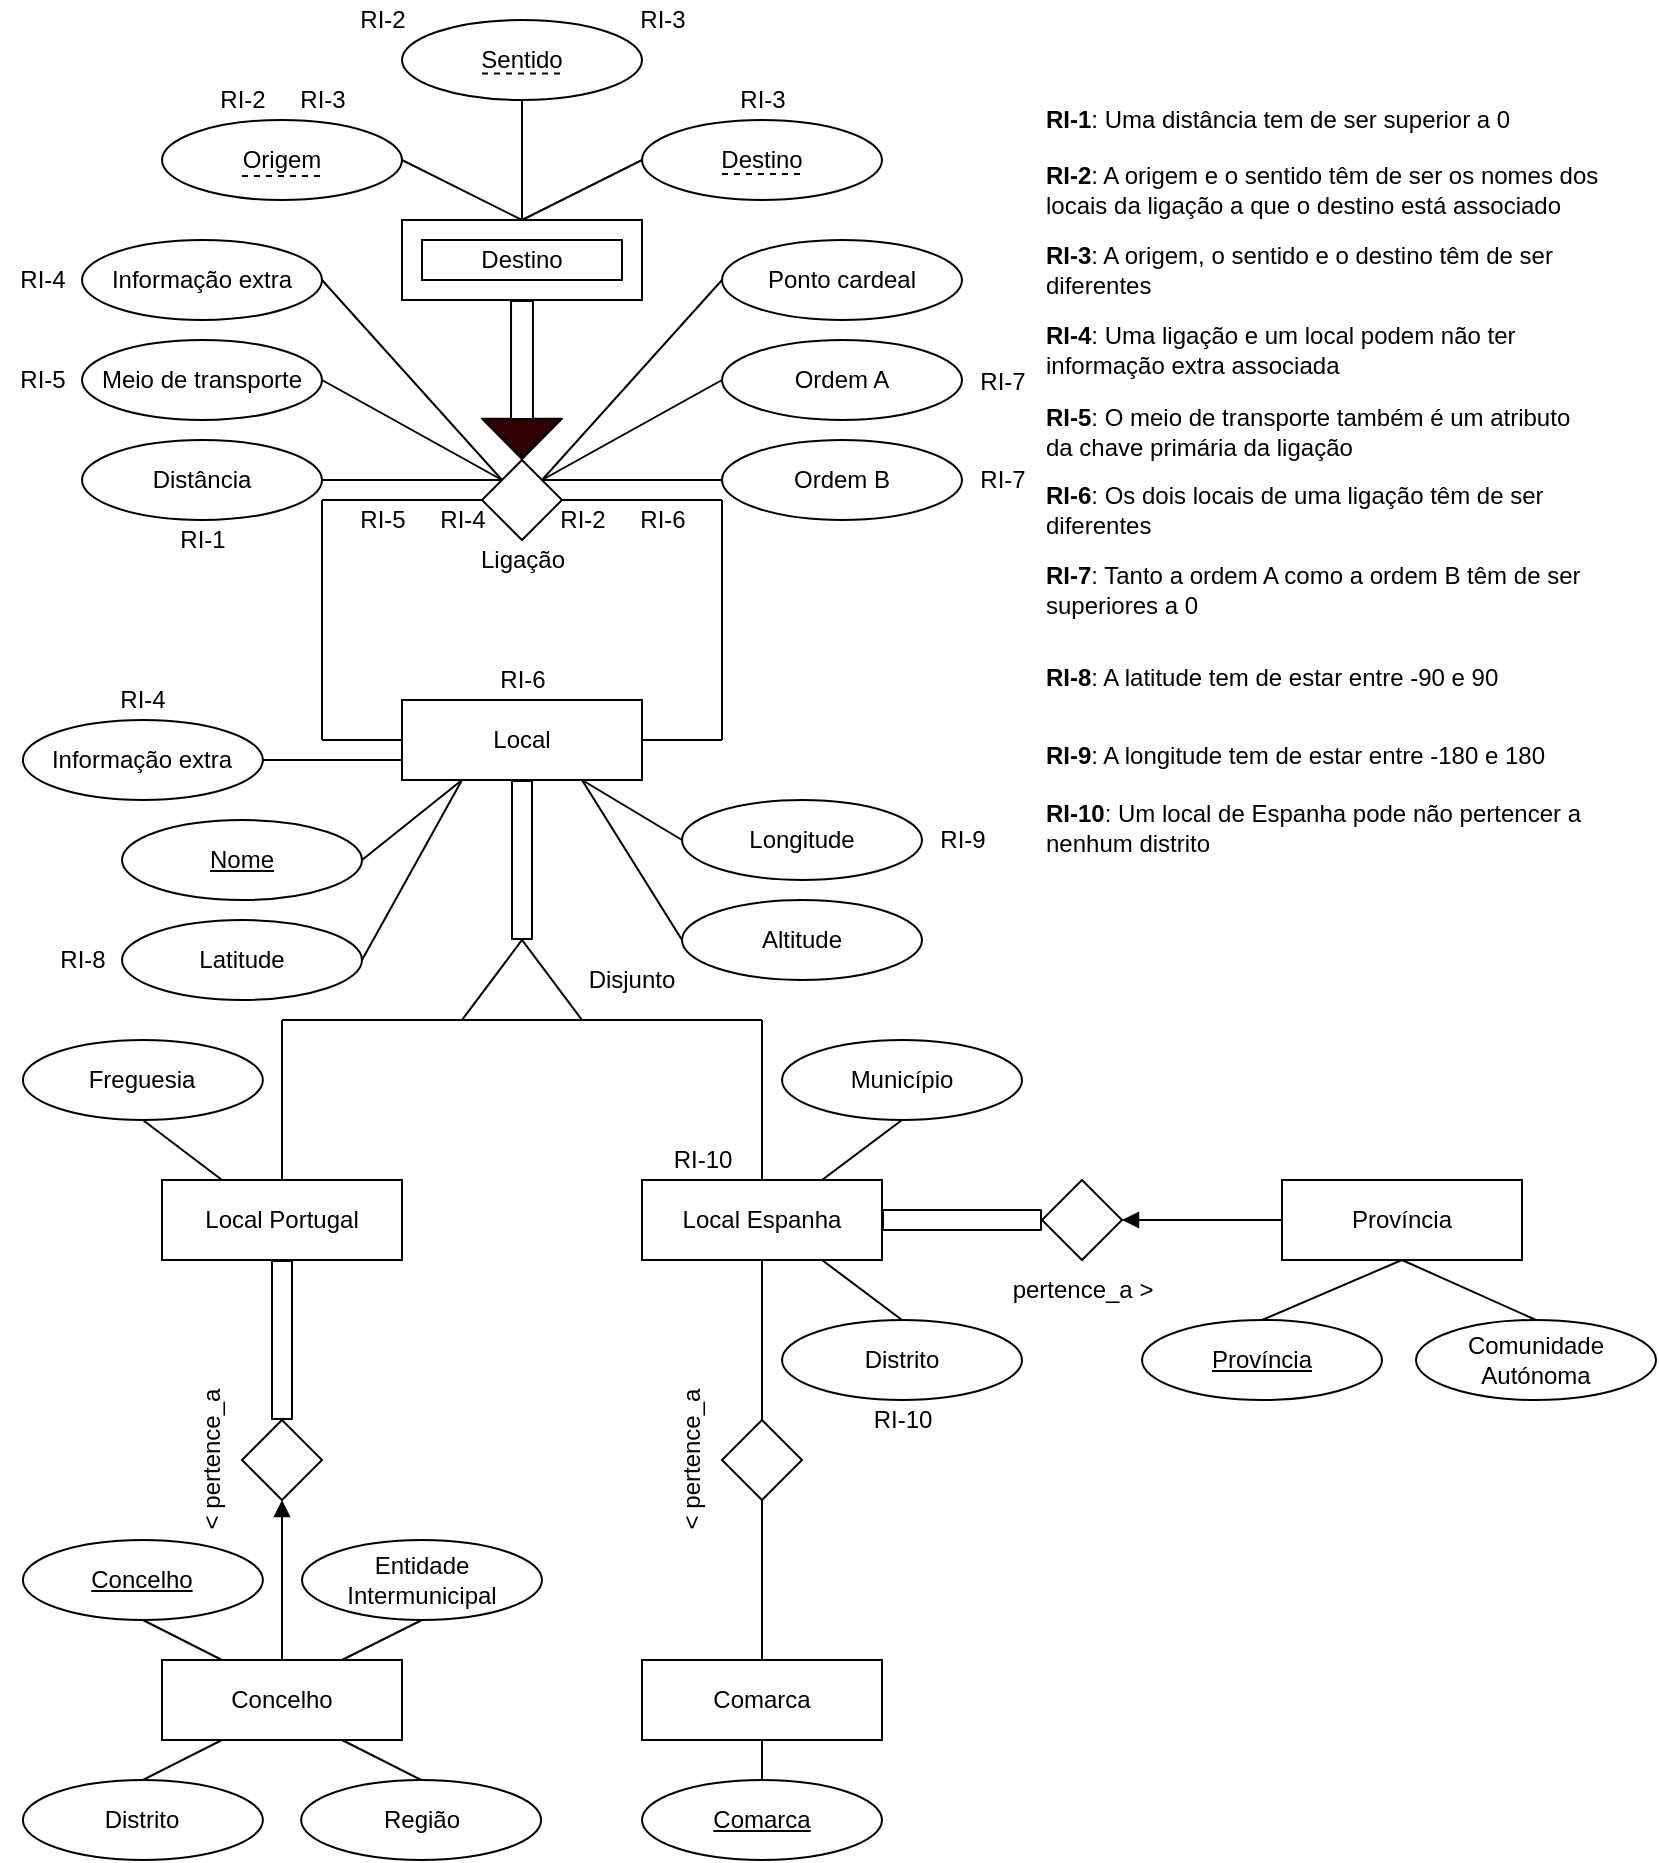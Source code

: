 <mxfile version="13.0.9" type="device"><diagram id="DC9DryZOAjjXca_R9cjU" name="Page-1"><mxGraphModel dx="1422" dy="713" grid="1" gridSize="10" guides="1" tooltips="1" connect="1" arrows="1" fold="1" page="1" pageScale="1" pageWidth="827" pageHeight="1169" math="0" shadow="0"><root><mxCell id="0"/><mxCell id="1" parent="0"/><mxCell id="Ir1CmOhTRqRoBB4s395g-1" value="Local Portugal" style="rounded=0;whiteSpace=wrap;html=1;" parent="1" vertex="1"><mxGeometry x="80" y="600" width="120" height="40" as="geometry"/></mxCell><mxCell id="Ir1CmOhTRqRoBB4s395g-3" value="Local Espanha" style="rounded=0;whiteSpace=wrap;html=1;" parent="1" vertex="1"><mxGeometry x="320" y="600" width="120" height="40" as="geometry"/></mxCell><mxCell id="Ir1CmOhTRqRoBB4s395g-4" value="Província" style="rounded=0;whiteSpace=wrap;html=1;" parent="1" vertex="1"><mxGeometry x="640" y="600" width="120" height="40" as="geometry"/></mxCell><mxCell id="Ir1CmOhTRqRoBB4s395g-5" value="Concelho" style="rounded=0;whiteSpace=wrap;html=1;" parent="1" vertex="1"><mxGeometry x="80" y="840" width="120" height="40" as="geometry"/></mxCell><mxCell id="Ir1CmOhTRqRoBB4s395g-6" value="Comarca" style="rounded=0;whiteSpace=wrap;html=1;" parent="1" vertex="1"><mxGeometry x="320" y="840" width="120" height="40" as="geometry"/></mxCell><mxCell id="Pfcc_-ZRixYDQYfbizdd-3" style="edgeStyle=orthogonalEdgeStyle;rounded=0;orthogonalLoop=1;jettySize=auto;html=1;exitX=0;exitY=0.75;exitDx=0;exitDy=0;entryX=1;entryY=0.5;entryDx=0;entryDy=0;endArrow=none;endFill=0;" parent="1" source="Ir1CmOhTRqRoBB4s395g-7" target="Pfcc_-ZRixYDQYfbizdd-2" edge="1"><mxGeometry relative="1" as="geometry"/></mxCell><mxCell id="Ir1CmOhTRqRoBB4s395g-7" value="Local" style="rounded=0;whiteSpace=wrap;html=1;" parent="1" vertex="1"><mxGeometry x="200" y="360" width="120" height="40" as="geometry"/></mxCell><mxCell id="Ir1CmOhTRqRoBB4s395g-8" value="Destino" style="rounded=0;whiteSpace=wrap;html=1;" parent="1" vertex="1"><mxGeometry x="200" y="120" width="120" height="40" as="geometry"/></mxCell><mxCell id="Ir1CmOhTRqRoBB4s395g-9" value="" style="rhombus;whiteSpace=wrap;html=1;" parent="1" vertex="1"><mxGeometry x="240" y="240" width="40" height="40" as="geometry"/></mxCell><mxCell id="Ir1CmOhTRqRoBB4s395g-11" value="" style="rhombus;whiteSpace=wrap;html=1;" parent="1" vertex="1"><mxGeometry x="360" y="720" width="40" height="40" as="geometry"/></mxCell><mxCell id="Ir1CmOhTRqRoBB4s395g-12" value="" style="rhombus;whiteSpace=wrap;html=1;" parent="1" vertex="1"><mxGeometry x="520" y="600" width="40" height="40" as="geometry"/></mxCell><mxCell id="Ir1CmOhTRqRoBB4s395g-13" value="" style="rhombus;whiteSpace=wrap;html=1;" parent="1" vertex="1"><mxGeometry x="120" y="720" width="40" height="40" as="geometry"/></mxCell><mxCell id="Ir1CmOhTRqRoBB4s395g-16" value="" style="triangle;whiteSpace=wrap;html=1;rotation=-90;" parent="1" vertex="1"><mxGeometry x="240" y="470" width="40" height="60" as="geometry"/></mxCell><mxCell id="Ir1CmOhTRqRoBB4s395g-17" value="" style="endArrow=none;html=1;entryX=0.5;entryY=1;entryDx=0;entryDy=0;exitX=0.5;exitY=0;exitDx=0;exitDy=0;shape=flexArrow;startArrow=block;endFill=0;startWidth=28.095;startSize=6.395;width=10.952;" parent="1" source="Ir1CmOhTRqRoBB4s395g-9" target="Ir1CmOhTRqRoBB4s395g-8" edge="1"><mxGeometry width="50" height="50" relative="1" as="geometry"><mxPoint x="310" y="520" as="sourcePoint"/><mxPoint x="360" y="470" as="targetPoint"/></mxGeometry></mxCell><mxCell id="Ir1CmOhTRqRoBB4s395g-18" value="" style="triangle;whiteSpace=wrap;html=1;rotation=90;fillColor=#330000;" parent="1" vertex="1"><mxGeometry x="250.44" y="210" width="19.13" height="38.25" as="geometry"/></mxCell><mxCell id="Ir1CmOhTRqRoBB4s395g-22" value="" style="rounded=0;whiteSpace=wrap;html=1;fillColor=none;" parent="1" vertex="1"><mxGeometry x="210" y="130" width="100" height="20" as="geometry"/></mxCell><mxCell id="Ir1CmOhTRqRoBB4s395g-23" value="" style="endArrow=none;html=1;exitX=0;exitY=0.5;exitDx=0;exitDy=0;" parent="1" source="Ir1CmOhTRqRoBB4s395g-7" edge="1"><mxGeometry width="50" height="50" relative="1" as="geometry"><mxPoint x="300" y="300" as="sourcePoint"/><mxPoint x="160" y="380" as="targetPoint"/></mxGeometry></mxCell><mxCell id="Ir1CmOhTRqRoBB4s395g-24" value="" style="endArrow=none;html=1;entryX=0;entryY=0.5;entryDx=0;entryDy=0;" parent="1" target="Ir1CmOhTRqRoBB4s395g-9" edge="1"><mxGeometry width="50" height="50" relative="1" as="geometry"><mxPoint x="160" y="260" as="sourcePoint"/><mxPoint x="350" y="250" as="targetPoint"/></mxGeometry></mxCell><mxCell id="Ir1CmOhTRqRoBB4s395g-25" value="" style="endArrow=none;html=1;" parent="1" edge="1"><mxGeometry width="50" height="50" relative="1" as="geometry"><mxPoint x="160" y="380" as="sourcePoint"/><mxPoint x="160" y="260" as="targetPoint"/></mxGeometry></mxCell><mxCell id="Ir1CmOhTRqRoBB4s395g-26" value="" style="endArrow=none;html=1;exitX=1;exitY=0.5;exitDx=0;exitDy=0;" parent="1" source="Ir1CmOhTRqRoBB4s395g-7" edge="1"><mxGeometry width="50" height="50" relative="1" as="geometry"><mxPoint x="300" y="300" as="sourcePoint"/><mxPoint x="360" y="380" as="targetPoint"/></mxGeometry></mxCell><mxCell id="Ir1CmOhTRqRoBB4s395g-27" value="" style="endArrow=none;html=1;exitX=1;exitY=0.5;exitDx=0;exitDy=0;" parent="1" source="Ir1CmOhTRqRoBB4s395g-9" edge="1"><mxGeometry width="50" height="50" relative="1" as="geometry"><mxPoint x="300" y="300" as="sourcePoint"/><mxPoint x="360" y="260" as="targetPoint"/></mxGeometry></mxCell><mxCell id="Ir1CmOhTRqRoBB4s395g-28" value="" style="endArrow=none;html=1;" parent="1" edge="1"><mxGeometry width="50" height="50" relative="1" as="geometry"><mxPoint x="360" y="380" as="sourcePoint"/><mxPoint x="360" y="260" as="targetPoint"/></mxGeometry></mxCell><mxCell id="Ir1CmOhTRqRoBB4s395g-29" value="" style="endArrow=none;html=1;entryX=0.5;entryY=1;entryDx=0;entryDy=0;exitX=1;exitY=0.5;exitDx=0;exitDy=0;shape=flexArrow;" parent="1" source="Ir1CmOhTRqRoBB4s395g-16" target="Ir1CmOhTRqRoBB4s395g-7" edge="1"><mxGeometry width="50" height="50" relative="1" as="geometry"><mxPoint x="300" y="520" as="sourcePoint"/><mxPoint x="350" y="470" as="targetPoint"/></mxGeometry></mxCell><mxCell id="Ir1CmOhTRqRoBB4s395g-30" value="" style="endArrow=none;html=1;exitX=0.5;exitY=0;exitDx=0;exitDy=0;" parent="1" source="Ir1CmOhTRqRoBB4s395g-1" edge="1"><mxGeometry width="50" height="50" relative="1" as="geometry"><mxPoint x="300" y="520" as="sourcePoint"/><mxPoint x="140" y="520" as="targetPoint"/></mxGeometry></mxCell><mxCell id="Ir1CmOhTRqRoBB4s395g-31" value="" style="endArrow=none;html=1;exitX=0.5;exitY=0;exitDx=0;exitDy=0;" parent="1" source="Ir1CmOhTRqRoBB4s395g-3" edge="1"><mxGeometry width="50" height="50" relative="1" as="geometry"><mxPoint x="300" y="520" as="sourcePoint"/><mxPoint x="380" y="520" as="targetPoint"/></mxGeometry></mxCell><mxCell id="Ir1CmOhTRqRoBB4s395g-32" value="" style="endArrow=none;html=1;" parent="1" edge="1"><mxGeometry width="50" height="50" relative="1" as="geometry"><mxPoint x="140" y="520" as="sourcePoint"/><mxPoint x="230" y="520" as="targetPoint"/></mxGeometry></mxCell><mxCell id="Ir1CmOhTRqRoBB4s395g-33" value="" style="endArrow=none;html=1;" parent="1" edge="1"><mxGeometry width="50" height="50" relative="1" as="geometry"><mxPoint x="290" y="520" as="sourcePoint"/><mxPoint x="380" y="520" as="targetPoint"/></mxGeometry></mxCell><mxCell id="Ir1CmOhTRqRoBB4s395g-34" value="Disjunto" style="text;html=1;strokeColor=none;fillColor=none;align=center;verticalAlign=middle;whiteSpace=wrap;rounded=0;" parent="1" vertex="1"><mxGeometry x="290" y="490" width="50" height="20" as="geometry"/></mxCell><mxCell id="Ir1CmOhTRqRoBB4s395g-35" value="" style="endArrow=none;html=1;entryX=0.5;entryY=1;entryDx=0;entryDy=0;exitX=0.5;exitY=0;exitDx=0;exitDy=0;shape=flexArrow;" parent="1" source="Ir1CmOhTRqRoBB4s395g-13" target="Ir1CmOhTRqRoBB4s395g-1" edge="1"><mxGeometry width="50" height="50" relative="1" as="geometry"><mxPoint x="300" y="760" as="sourcePoint"/><mxPoint x="350" y="710" as="targetPoint"/></mxGeometry></mxCell><mxCell id="Ir1CmOhTRqRoBB4s395g-36" value="" style="endArrow=none;html=1;exitX=0.5;exitY=1;exitDx=0;exitDy=0;entryX=0.5;entryY=0;entryDx=0;entryDy=0;startArrow=block;startFill=1;" parent="1" source="Ir1CmOhTRqRoBB4s395g-13" target="Ir1CmOhTRqRoBB4s395g-5" edge="1"><mxGeometry width="50" height="50" relative="1" as="geometry"><mxPoint x="300" y="760" as="sourcePoint"/><mxPoint x="350" y="710" as="targetPoint"/></mxGeometry></mxCell><mxCell id="Ir1CmOhTRqRoBB4s395g-37" value="" style="endArrow=none;html=1;entryX=0.5;entryY=1;entryDx=0;entryDy=0;exitX=0.5;exitY=0;exitDx=0;exitDy=0;" parent="1" source="Ir1CmOhTRqRoBB4s395g-11" target="Ir1CmOhTRqRoBB4s395g-3" edge="1"><mxGeometry width="50" height="50" relative="1" as="geometry"><mxPoint x="300" y="740" as="sourcePoint"/><mxPoint x="350" y="690" as="targetPoint"/></mxGeometry></mxCell><mxCell id="Ir1CmOhTRqRoBB4s395g-38" value="" style="endArrow=none;html=1;exitX=0.5;exitY=1;exitDx=0;exitDy=0;entryX=0.5;entryY=0;entryDx=0;entryDy=0;" parent="1" source="Ir1CmOhTRqRoBB4s395g-11" target="Ir1CmOhTRqRoBB4s395g-6" edge="1"><mxGeometry width="50" height="50" relative="1" as="geometry"><mxPoint x="300" y="740" as="sourcePoint"/><mxPoint x="350" y="690" as="targetPoint"/></mxGeometry></mxCell><mxCell id="Ir1CmOhTRqRoBB4s395g-39" value="" style="endArrow=none;html=1;exitX=1;exitY=0.5;exitDx=0;exitDy=0;entryX=0;entryY=0.5;entryDx=0;entryDy=0;shape=flexArrow;" parent="1" source="Ir1CmOhTRqRoBB4s395g-3" target="Ir1CmOhTRqRoBB4s395g-12" edge="1"><mxGeometry width="50" height="50" relative="1" as="geometry"><mxPoint x="530" y="600" as="sourcePoint"/><mxPoint x="500" y="560" as="targetPoint"/></mxGeometry></mxCell><mxCell id="Ir1CmOhTRqRoBB4s395g-40" value="" style="endArrow=none;html=1;exitX=1;exitY=0.5;exitDx=0;exitDy=0;entryX=0;entryY=0.5;entryDx=0;entryDy=0;startArrow=block;startFill=1;" parent="1" source="Ir1CmOhTRqRoBB4s395g-12" target="Ir1CmOhTRqRoBB4s395g-4" edge="1"><mxGeometry width="50" height="50" relative="1" as="geometry"><mxPoint x="530" y="600" as="sourcePoint"/><mxPoint x="580" y="550" as="targetPoint"/></mxGeometry></mxCell><mxCell id="Ir1CmOhTRqRoBB4s395g-41" value="&amp;lt; pertence_a" style="text;html=1;align=center;verticalAlign=middle;resizable=0;points=[];autosize=1;rotation=-90;" parent="1" vertex="1"><mxGeometry x="60" y="730" width="90" height="20" as="geometry"/></mxCell><mxCell id="Ir1CmOhTRqRoBB4s395g-42" value="&amp;lt; pertence_a" style="text;html=1;align=center;verticalAlign=middle;resizable=0;points=[];autosize=1;rotation=-90;" parent="1" vertex="1"><mxGeometry x="300" y="730" width="90" height="20" as="geometry"/></mxCell><mxCell id="Ir1CmOhTRqRoBB4s395g-43" value="pertence_a &amp;gt;" style="text;html=1;align=center;verticalAlign=middle;resizable=0;points=[];autosize=1;" parent="1" vertex="1"><mxGeometry x="495" y="645" width="90" height="20" as="geometry"/></mxCell><mxCell id="Ir1CmOhTRqRoBB4s395g-44" value="Ligação" style="text;html=1;align=center;verticalAlign=middle;resizable=0;points=[];autosize=1;" parent="1" vertex="1"><mxGeometry x="230" y="280" width="60" height="20" as="geometry"/></mxCell><mxCell id="Ir1CmOhTRqRoBB4s395g-45" value="Sentido" style="ellipse;whiteSpace=wrap;html=1;fillColor=none;fontStyle=0" parent="1" vertex="1"><mxGeometry x="200" y="20" width="120" height="40" as="geometry"/></mxCell><mxCell id="Ir1CmOhTRqRoBB4s395g-46" value="Origem" style="ellipse;whiteSpace=wrap;html=1;fillColor=none;fontStyle=0" parent="1" vertex="1"><mxGeometry x="80" y="70" width="120" height="40" as="geometry"/></mxCell><mxCell id="Ir1CmOhTRqRoBB4s395g-48" value="Destino" style="ellipse;whiteSpace=wrap;html=1;fillColor=none;fontStyle=0" parent="1" vertex="1"><mxGeometry x="320" y="70" width="120" height="40" as="geometry"/></mxCell><mxCell id="Ir1CmOhTRqRoBB4s395g-49" value="Latitude" style="ellipse;whiteSpace=wrap;html=1;fillColor=none;" parent="1" vertex="1"><mxGeometry x="60" y="470" width="120" height="40" as="geometry"/></mxCell><mxCell id="Ir1CmOhTRqRoBB4s395g-50" value="Nome" style="ellipse;whiteSpace=wrap;html=1;fillColor=none;fontStyle=4" parent="1" vertex="1"><mxGeometry x="60" y="420" width="120" height="40" as="geometry"/></mxCell><mxCell id="Ir1CmOhTRqRoBB4s395g-51" value="Altitude" style="ellipse;whiteSpace=wrap;html=1;fillColor=none;" parent="1" vertex="1"><mxGeometry x="340" y="460" width="120" height="40" as="geometry"/></mxCell><mxCell id="Ir1CmOhTRqRoBB4s395g-52" value="Longitude" style="ellipse;whiteSpace=wrap;html=1;fillColor=none;" parent="1" vertex="1"><mxGeometry x="340" y="410" width="120" height="40" as="geometry"/></mxCell><mxCell id="Ir1CmOhTRqRoBB4s395g-53" value="Município" style="ellipse;whiteSpace=wrap;html=1;fillColor=none;" parent="1" vertex="1"><mxGeometry x="390" y="530" width="120" height="40" as="geometry"/></mxCell><mxCell id="Ir1CmOhTRqRoBB4s395g-54" value="Freguesia" style="ellipse;whiteSpace=wrap;html=1;fillColor=none;" parent="1" vertex="1"><mxGeometry x="10.44" y="530" width="120" height="40" as="geometry"/></mxCell><mxCell id="Ir1CmOhTRqRoBB4s395g-55" value="Província" style="ellipse;whiteSpace=wrap;html=1;fillColor=none;fontStyle=4" parent="1" vertex="1"><mxGeometry x="570" y="670" width="120" height="40" as="geometry"/></mxCell><mxCell id="Ir1CmOhTRqRoBB4s395g-56" value="Distrito" style="ellipse;whiteSpace=wrap;html=1;fillColor=none;" parent="1" vertex="1"><mxGeometry x="390" y="670" width="120" height="40" as="geometry"/></mxCell><mxCell id="Ir1CmOhTRqRoBB4s395g-57" value="Concelho" style="ellipse;whiteSpace=wrap;html=1;fillColor=none;fontStyle=4" parent="1" vertex="1"><mxGeometry x="10.44" y="780" width="120" height="40" as="geometry"/></mxCell><mxCell id="Ir1CmOhTRqRoBB4s395g-58" value="Comunidade Autónoma" style="ellipse;whiteSpace=wrap;html=1;fillColor=none;" parent="1" vertex="1"><mxGeometry x="707" y="670" width="120" height="40" as="geometry"/></mxCell><mxCell id="Ir1CmOhTRqRoBB4s395g-59" value="Entidade Intermunicipal" style="ellipse;whiteSpace=wrap;html=1;fillColor=none;" parent="1" vertex="1"><mxGeometry x="150" y="780" width="120" height="40" as="geometry"/></mxCell><mxCell id="Ir1CmOhTRqRoBB4s395g-60" value="Distrito" style="ellipse;whiteSpace=wrap;html=1;fillColor=none;" parent="1" vertex="1"><mxGeometry x="10.44" y="900" width="120" height="40" as="geometry"/></mxCell><mxCell id="Ir1CmOhTRqRoBB4s395g-61" value="Comarca" style="ellipse;whiteSpace=wrap;html=1;fillColor=none;fontStyle=4" parent="1" vertex="1"><mxGeometry x="320" y="900" width="120" height="40" as="geometry"/></mxCell><mxCell id="Ir1CmOhTRqRoBB4s395g-62" value="Região" style="ellipse;whiteSpace=wrap;html=1;fillColor=none;" parent="1" vertex="1"><mxGeometry x="149.57" y="900" width="120" height="40" as="geometry"/></mxCell><mxCell id="Ir1CmOhTRqRoBB4s395g-63" value="Ponto cardeal" style="ellipse;whiteSpace=wrap;html=1;fillColor=none;" parent="1" vertex="1"><mxGeometry x="360" y="130" width="120" height="40" as="geometry"/></mxCell><mxCell id="Ir1CmOhTRqRoBB4s395g-64" value="Distância" style="ellipse;whiteSpace=wrap;html=1;fillColor=none;" parent="1" vertex="1"><mxGeometry x="40" y="230" width="120" height="40" as="geometry"/></mxCell><mxCell id="Ir1CmOhTRqRoBB4s395g-65" value="Informação extra" style="ellipse;whiteSpace=wrap;html=1;fillColor=none;" parent="1" vertex="1"><mxGeometry x="40" y="130" width="120" height="40" as="geometry"/></mxCell><mxCell id="Ir1CmOhTRqRoBB4s395g-66" value="Meio de transporte" style="ellipse;whiteSpace=wrap;html=1;fillColor=none;" parent="1" vertex="1"><mxGeometry x="40" y="180" width="120" height="40" as="geometry"/></mxCell><mxCell id="Ir1CmOhTRqRoBB4s395g-70" value="" style="endArrow=none;html=1;entryX=0.5;entryY=0;entryDx=0;entryDy=0;exitX=1;exitY=0.5;exitDx=0;exitDy=0;" parent="1" source="Ir1CmOhTRqRoBB4s395g-46" target="Ir1CmOhTRqRoBB4s395g-8" edge="1"><mxGeometry width="50" height="50" relative="1" as="geometry"><mxPoint x="360" y="220" as="sourcePoint"/><mxPoint x="410" y="170" as="targetPoint"/></mxGeometry></mxCell><mxCell id="Ir1CmOhTRqRoBB4s395g-71" value="" style="endArrow=none;html=1;entryX=0.5;entryY=0;entryDx=0;entryDy=0;exitX=0.5;exitY=1;exitDx=0;exitDy=0;" parent="1" source="Ir1CmOhTRqRoBB4s395g-45" target="Ir1CmOhTRqRoBB4s395g-8" edge="1"><mxGeometry width="50" height="50" relative="1" as="geometry"><mxPoint x="360" y="220" as="sourcePoint"/><mxPoint x="410" y="170" as="targetPoint"/></mxGeometry></mxCell><mxCell id="Ir1CmOhTRqRoBB4s395g-72" value="" style="endArrow=none;html=1;entryX=0.5;entryY=0;entryDx=0;entryDy=0;exitX=0;exitY=0.5;exitDx=0;exitDy=0;" parent="1" source="Ir1CmOhTRqRoBB4s395g-48" target="Ir1CmOhTRqRoBB4s395g-8" edge="1"><mxGeometry width="50" height="50" relative="1" as="geometry"><mxPoint x="360" y="220" as="sourcePoint"/><mxPoint x="410" y="170" as="targetPoint"/></mxGeometry></mxCell><mxCell id="Ir1CmOhTRqRoBB4s395g-74" value="" style="endArrow=none;html=1;entryX=0;entryY=0;entryDx=0;entryDy=0;exitX=1;exitY=0.5;exitDx=0;exitDy=0;" parent="1" source="Ir1CmOhTRqRoBB4s395g-64" target="Ir1CmOhTRqRoBB4s395g-9" edge="1"><mxGeometry width="50" height="50" relative="1" as="geometry"><mxPoint x="360" y="220" as="sourcePoint"/><mxPoint x="410" y="170" as="targetPoint"/></mxGeometry></mxCell><mxCell id="Ir1CmOhTRqRoBB4s395g-75" value="" style="endArrow=none;html=1;entryX=0;entryY=0;entryDx=0;entryDy=0;exitX=1;exitY=0.5;exitDx=0;exitDy=0;" parent="1" source="Ir1CmOhTRqRoBB4s395g-66" target="Ir1CmOhTRqRoBB4s395g-9" edge="1"><mxGeometry width="50" height="50" relative="1" as="geometry"><mxPoint x="360" y="220" as="sourcePoint"/><mxPoint x="410" y="170" as="targetPoint"/></mxGeometry></mxCell><mxCell id="Ir1CmOhTRqRoBB4s395g-76" value="" style="endArrow=none;html=1;entryX=0;entryY=0;entryDx=0;entryDy=0;exitX=1;exitY=0.5;exitDx=0;exitDy=0;" parent="1" source="Ir1CmOhTRqRoBB4s395g-65" target="Ir1CmOhTRqRoBB4s395g-9" edge="1"><mxGeometry width="50" height="50" relative="1" as="geometry"><mxPoint x="360" y="220" as="sourcePoint"/><mxPoint x="410" y="170" as="targetPoint"/></mxGeometry></mxCell><mxCell id="Ir1CmOhTRqRoBB4s395g-77" value="" style="endArrow=none;html=1;entryX=1;entryY=0;entryDx=0;entryDy=0;exitX=0;exitY=0.5;exitDx=0;exitDy=0;" parent="1" source="Ir1CmOhTRqRoBB4s395g-63" target="Ir1CmOhTRqRoBB4s395g-9" edge="1"><mxGeometry width="50" height="50" relative="1" as="geometry"><mxPoint x="360" y="220" as="sourcePoint"/><mxPoint x="410" y="170" as="targetPoint"/></mxGeometry></mxCell><mxCell id="Ir1CmOhTRqRoBB4s395g-78" value="" style="endArrow=none;html=1;entryX=0.25;entryY=1;entryDx=0;entryDy=0;exitX=1;exitY=0.5;exitDx=0;exitDy=0;" parent="1" source="Ir1CmOhTRqRoBB4s395g-50" target="Ir1CmOhTRqRoBB4s395g-7" edge="1"><mxGeometry width="50" height="50" relative="1" as="geometry"><mxPoint x="360" y="470" as="sourcePoint"/><mxPoint x="410" y="420" as="targetPoint"/></mxGeometry></mxCell><mxCell id="Ir1CmOhTRqRoBB4s395g-79" value="" style="endArrow=none;html=1;entryX=0.25;entryY=1;entryDx=0;entryDy=0;exitX=1;exitY=0.5;exitDx=0;exitDy=0;" parent="1" source="Ir1CmOhTRqRoBB4s395g-49" target="Ir1CmOhTRqRoBB4s395g-7" edge="1"><mxGeometry width="50" height="50" relative="1" as="geometry"><mxPoint x="360" y="470" as="sourcePoint"/><mxPoint x="410" y="420" as="targetPoint"/></mxGeometry></mxCell><mxCell id="Ir1CmOhTRqRoBB4s395g-80" value="" style="endArrow=none;html=1;entryX=0.75;entryY=1;entryDx=0;entryDy=0;exitX=0;exitY=0.5;exitDx=0;exitDy=0;" parent="1" source="Ir1CmOhTRqRoBB4s395g-52" target="Ir1CmOhTRqRoBB4s395g-7" edge="1"><mxGeometry width="50" height="50" relative="1" as="geometry"><mxPoint x="360" y="470" as="sourcePoint"/><mxPoint x="410" y="420" as="targetPoint"/></mxGeometry></mxCell><mxCell id="Ir1CmOhTRqRoBB4s395g-81" value="" style="endArrow=none;html=1;entryX=0.75;entryY=1;entryDx=0;entryDy=0;exitX=0;exitY=0.5;exitDx=0;exitDy=0;" parent="1" source="Ir1CmOhTRqRoBB4s395g-51" target="Ir1CmOhTRqRoBB4s395g-7" edge="1"><mxGeometry width="50" height="50" relative="1" as="geometry"><mxPoint x="360" y="470" as="sourcePoint"/><mxPoint x="410" y="420" as="targetPoint"/></mxGeometry></mxCell><mxCell id="Ir1CmOhTRqRoBB4s395g-82" value="" style="endArrow=none;html=1;entryX=0.25;entryY=0;entryDx=0;entryDy=0;exitX=0.5;exitY=1;exitDx=0;exitDy=0;" parent="1" source="Ir1CmOhTRqRoBB4s395g-54" target="Ir1CmOhTRqRoBB4s395g-1" edge="1"><mxGeometry width="50" height="50" relative="1" as="geometry"><mxPoint x="360" y="660" as="sourcePoint"/><mxPoint x="410" y="610" as="targetPoint"/></mxGeometry></mxCell><mxCell id="Ir1CmOhTRqRoBB4s395g-83" value="" style="endArrow=none;html=1;entryX=0.75;entryY=0;entryDx=0;entryDy=0;exitX=0.5;exitY=1;exitDx=0;exitDy=0;" parent="1" source="Ir1CmOhTRqRoBB4s395g-53" target="Ir1CmOhTRqRoBB4s395g-3" edge="1"><mxGeometry width="50" height="50" relative="1" as="geometry"><mxPoint x="360" y="660" as="sourcePoint"/><mxPoint x="410" y="610" as="targetPoint"/></mxGeometry></mxCell><mxCell id="Ir1CmOhTRqRoBB4s395g-84" value="" style="endArrow=none;html=1;entryX=0.75;entryY=1;entryDx=0;entryDy=0;exitX=0.5;exitY=0;exitDx=0;exitDy=0;" parent="1" source="Ir1CmOhTRqRoBB4s395g-56" target="Ir1CmOhTRqRoBB4s395g-3" edge="1"><mxGeometry width="50" height="50" relative="1" as="geometry"><mxPoint x="360" y="660" as="sourcePoint"/><mxPoint x="410" y="610" as="targetPoint"/></mxGeometry></mxCell><mxCell id="Ir1CmOhTRqRoBB4s395g-85" value="" style="endArrow=none;html=1;entryX=0.5;entryY=1;entryDx=0;entryDy=0;exitX=0.5;exitY=0;exitDx=0;exitDy=0;" parent="1" source="Ir1CmOhTRqRoBB4s395g-55" target="Ir1CmOhTRqRoBB4s395g-4" edge="1"><mxGeometry width="50" height="50" relative="1" as="geometry"><mxPoint x="360" y="660" as="sourcePoint"/><mxPoint x="410" y="610" as="targetPoint"/></mxGeometry></mxCell><mxCell id="Ir1CmOhTRqRoBB4s395g-86" value="" style="endArrow=none;html=1;entryX=0.5;entryY=1;entryDx=0;entryDy=0;exitX=0.5;exitY=0;exitDx=0;exitDy=0;" parent="1" source="Ir1CmOhTRqRoBB4s395g-58" target="Ir1CmOhTRqRoBB4s395g-4" edge="1"><mxGeometry width="50" height="50" relative="1" as="geometry"><mxPoint x="360" y="660" as="sourcePoint"/><mxPoint x="410" y="610" as="targetPoint"/></mxGeometry></mxCell><mxCell id="Ir1CmOhTRqRoBB4s395g-87" value="" style="endArrow=none;html=1;entryX=0.5;entryY=1;entryDx=0;entryDy=0;exitX=0.25;exitY=0;exitDx=0;exitDy=0;" parent="1" source="Ir1CmOhTRqRoBB4s395g-5" target="Ir1CmOhTRqRoBB4s395g-57" edge="1"><mxGeometry width="50" height="50" relative="1" as="geometry"><mxPoint x="360" y="850" as="sourcePoint"/><mxPoint x="410" y="800" as="targetPoint"/></mxGeometry></mxCell><mxCell id="Ir1CmOhTRqRoBB4s395g-88" value="" style="endArrow=none;html=1;entryX=0.5;entryY=1;entryDx=0;entryDy=0;exitX=0.75;exitY=0;exitDx=0;exitDy=0;" parent="1" source="Ir1CmOhTRqRoBB4s395g-5" target="Ir1CmOhTRqRoBB4s395g-59" edge="1"><mxGeometry width="50" height="50" relative="1" as="geometry"><mxPoint x="360" y="850" as="sourcePoint"/><mxPoint x="410" y="800" as="targetPoint"/></mxGeometry></mxCell><mxCell id="Ir1CmOhTRqRoBB4s395g-89" value="" style="endArrow=none;html=1;entryX=0.25;entryY=1;entryDx=0;entryDy=0;exitX=0.5;exitY=0;exitDx=0;exitDy=0;" parent="1" source="Ir1CmOhTRqRoBB4s395g-60" target="Ir1CmOhTRqRoBB4s395g-5" edge="1"><mxGeometry width="50" height="50" relative="1" as="geometry"><mxPoint x="360" y="850" as="sourcePoint"/><mxPoint x="410" y="800" as="targetPoint"/></mxGeometry></mxCell><mxCell id="Ir1CmOhTRqRoBB4s395g-90" value="" style="endArrow=none;html=1;entryX=0.75;entryY=1;entryDx=0;entryDy=0;exitX=0.5;exitY=0;exitDx=0;exitDy=0;" parent="1" source="Ir1CmOhTRqRoBB4s395g-62" target="Ir1CmOhTRqRoBB4s395g-5" edge="1"><mxGeometry width="50" height="50" relative="1" as="geometry"><mxPoint x="360" y="850" as="sourcePoint"/><mxPoint x="410" y="800" as="targetPoint"/></mxGeometry></mxCell><mxCell id="Ir1CmOhTRqRoBB4s395g-91" value="" style="endArrow=none;html=1;entryX=0.5;entryY=1;entryDx=0;entryDy=0;exitX=0.5;exitY=0;exitDx=0;exitDy=0;" parent="1" source="Ir1CmOhTRqRoBB4s395g-61" target="Ir1CmOhTRqRoBB4s395g-6" edge="1"><mxGeometry width="50" height="50" relative="1" as="geometry"><mxPoint x="360" y="850" as="sourcePoint"/><mxPoint x="410" y="800" as="targetPoint"/></mxGeometry></mxCell><mxCell id="Ir1CmOhTRqRoBB4s395g-92" value="" style="endArrow=none;dashed=1;html=1;fontStyle=4" parent="1" edge="1"><mxGeometry width="50" height="50" relative="1" as="geometry"><mxPoint x="120" y="98" as="sourcePoint"/><mxPoint x="160" y="98" as="targetPoint"/></mxGeometry></mxCell><mxCell id="Ir1CmOhTRqRoBB4s395g-93" value="" style="endArrow=none;dashed=1;html=1;fontStyle=4" parent="1" edge="1"><mxGeometry width="50" height="50" relative="1" as="geometry"><mxPoint x="240.01" y="46.76" as="sourcePoint"/><mxPoint x="280.01" y="46.76" as="targetPoint"/></mxGeometry></mxCell><mxCell id="Ir1CmOhTRqRoBB4s395g-94" value="" style="endArrow=none;dashed=1;html=1;" parent="1" edge="1"><mxGeometry width="50" height="50" relative="1" as="geometry"><mxPoint x="360" y="97" as="sourcePoint"/><mxPoint x="400" y="97" as="targetPoint"/></mxGeometry></mxCell><mxCell id="Ir1CmOhTRqRoBB4s395g-97" value="&lt;b&gt;RI-1&lt;/b&gt;: Uma distância tem de ser superior a 0" style="text;html=1;strokeColor=none;fillColor=none;align=left;verticalAlign=middle;whiteSpace=wrap;rounded=0;" parent="1" vertex="1"><mxGeometry x="520" y="60" width="280" height="20" as="geometry"/></mxCell><mxCell id="Ir1CmOhTRqRoBB4s395g-99" value="RI-1" style="text;html=1;align=center;verticalAlign=middle;resizable=0;points=[];autosize=1;" parent="1" vertex="1"><mxGeometry x="80" y="270" width="40" height="20" as="geometry"/></mxCell><mxCell id="Ir1CmOhTRqRoBB4s395g-101" value="&lt;b&gt;RI-2&lt;/b&gt;: A origem e o sentido têm de ser os nomes dos locais da ligação a que o destino está associado" style="text;html=1;strokeColor=none;fillColor=none;align=left;verticalAlign=middle;whiteSpace=wrap;rounded=0;" parent="1" vertex="1"><mxGeometry x="520" y="90" width="280" height="30" as="geometry"/></mxCell><mxCell id="Ir1CmOhTRqRoBB4s395g-102" value="RI-2" style="text;html=1;align=center;verticalAlign=middle;resizable=0;points=[];autosize=1;" parent="1" vertex="1"><mxGeometry x="170" y="10" width="40" height="20" as="geometry"/></mxCell><mxCell id="Ir1CmOhTRqRoBB4s395g-103" value="RI-2" style="text;html=1;align=center;verticalAlign=middle;resizable=0;points=[];autosize=1;" parent="1" vertex="1"><mxGeometry x="100" y="50" width="40" height="20" as="geometry"/></mxCell><mxCell id="Ir1CmOhTRqRoBB4s395g-104" value="RI-2" style="text;html=1;align=center;verticalAlign=middle;resizable=0;points=[];autosize=1;" parent="1" vertex="1"><mxGeometry x="270" y="260" width="40" height="20" as="geometry"/></mxCell><mxCell id="Ir1CmOhTRqRoBB4s395g-105" value="&lt;b&gt;RI-4&lt;/b&gt;: Uma ligação e um local podem não ter informação extra associada" style="text;html=1;strokeColor=none;fillColor=none;align=left;verticalAlign=middle;whiteSpace=wrap;rounded=0;" parent="1" vertex="1"><mxGeometry x="520" y="170" width="280" height="30" as="geometry"/></mxCell><mxCell id="Ir1CmOhTRqRoBB4s395g-107" value="RI-4" style="text;html=1;align=center;verticalAlign=middle;resizable=0;points=[];autosize=1;" parent="1" vertex="1"><mxGeometry y="140" width="40" height="20" as="geometry"/></mxCell><mxCell id="Ir1CmOhTRqRoBB4s395g-108" value="RI-4" style="text;html=1;align=center;verticalAlign=middle;resizable=0;points=[];autosize=1;" parent="1" vertex="1"><mxGeometry x="210" y="260" width="40" height="20" as="geometry"/></mxCell><mxCell id="Ir1CmOhTRqRoBB4s395g-110" value="&lt;b&gt;RI-8&lt;/b&gt;: A latitude tem de estar entre -90 e 90" style="text;html=1;strokeColor=none;fillColor=none;align=left;verticalAlign=middle;whiteSpace=wrap;rounded=0;" parent="1" vertex="1"><mxGeometry x="520" y="339" width="280" height="20" as="geometry"/></mxCell><mxCell id="Ir1CmOhTRqRoBB4s395g-111" value="RI-8" style="text;html=1;align=center;verticalAlign=middle;resizable=0;points=[];autosize=1;" parent="1" vertex="1"><mxGeometry x="20" y="480" width="40" height="20" as="geometry"/></mxCell><mxCell id="Ir1CmOhTRqRoBB4s395g-112" value="&lt;b&gt;RI-9&lt;/b&gt;: A longitude tem de estar entre -180 e 180" style="text;html=1;strokeColor=none;fillColor=none;align=left;verticalAlign=middle;whiteSpace=wrap;rounded=0;" parent="1" vertex="1"><mxGeometry x="520" y="378.12" width="280" height="20" as="geometry"/></mxCell><mxCell id="Ir1CmOhTRqRoBB4s395g-113" value="RI-9" style="text;html=1;align=center;verticalAlign=middle;resizable=0;points=[];autosize=1;" parent="1" vertex="1"><mxGeometry x="460" y="420" width="40" height="20" as="geometry"/></mxCell><mxCell id="Ir1CmOhTRqRoBB4s395g-114" value="&lt;b&gt;RI-10&lt;/b&gt;: Um local de Espanha pode não pertencer a nenhum distrito" style="text;html=1;strokeColor=none;fillColor=none;align=left;verticalAlign=middle;whiteSpace=wrap;rounded=0;" parent="1" vertex="1"><mxGeometry x="520" y="409" width="280" height="30" as="geometry"/></mxCell><mxCell id="Ir1CmOhTRqRoBB4s395g-115" value="RI-10" style="text;html=1;align=center;verticalAlign=middle;resizable=0;points=[];autosize=1;" parent="1" vertex="1"><mxGeometry x="430" y="710" width="40" height="20" as="geometry"/></mxCell><mxCell id="Ir1CmOhTRqRoBB4s395g-116" value="RI-10" style="text;html=1;align=center;verticalAlign=middle;resizable=0;points=[];autosize=1;" parent="1" vertex="1"><mxGeometry x="330" y="580" width="40" height="20" as="geometry"/></mxCell><mxCell id="E25M9Sed5NJE-Mtbkrc2-1" value="&lt;b&gt;RI-5&lt;/b&gt;: O meio de transporte também é um atributo da chave primária da ligação" style="text;html=1;strokeColor=none;fillColor=none;align=left;verticalAlign=middle;whiteSpace=wrap;rounded=0;" parent="1" vertex="1"><mxGeometry x="520" y="211" width="280" height="29.12" as="geometry"/></mxCell><mxCell id="E25M9Sed5NJE-Mtbkrc2-2" value="&lt;b&gt;RI-6&lt;/b&gt;: Os dois locais de uma ligação têm de ser diferentes" style="text;html=1;strokeColor=none;fillColor=none;align=left;verticalAlign=middle;whiteSpace=wrap;rounded=0;" parent="1" vertex="1"><mxGeometry x="520" y="250" width="280" height="30.12" as="geometry"/></mxCell><mxCell id="E25M9Sed5NJE-Mtbkrc2-3" value="RI-5" style="text;html=1;align=center;verticalAlign=middle;resizable=0;points=[];autosize=1;" parent="1" vertex="1"><mxGeometry x="-1.776e-15" y="190" width="40" height="20" as="geometry"/></mxCell><mxCell id="E25M9Sed5NJE-Mtbkrc2-4" value="RI-5" style="text;html=1;align=center;verticalAlign=middle;resizable=0;points=[];autosize=1;" parent="1" vertex="1"><mxGeometry x="170" y="260" width="40" height="20" as="geometry"/></mxCell><mxCell id="E25M9Sed5NJE-Mtbkrc2-5" value="RI-6" style="text;html=1;align=center;verticalAlign=middle;resizable=0;points=[];autosize=1;" parent="1" vertex="1"><mxGeometry x="310" y="260" width="40" height="20" as="geometry"/></mxCell><mxCell id="E25M9Sed5NJE-Mtbkrc2-6" value="RI-6" style="text;html=1;align=center;verticalAlign=middle;resizable=0;points=[];autosize=1;" parent="1" vertex="1"><mxGeometry x="240" y="340" width="40" height="20" as="geometry"/></mxCell><mxCell id="zqEuO1qbj_fzL-Xp3FH2-1" value="&lt;b&gt;RI-3&lt;/b&gt;: A origem, o sentido e o destino têm de ser diferentes" style="text;html=1;strokeColor=none;fillColor=none;align=left;verticalAlign=middle;whiteSpace=wrap;rounded=0;" parent="1" vertex="1"><mxGeometry x="520" y="130" width="280" height="30" as="geometry"/></mxCell><mxCell id="zqEuO1qbj_fzL-Xp3FH2-2" value="RI-3" style="text;html=1;align=center;verticalAlign=middle;resizable=0;points=[];autosize=1;" parent="1" vertex="1"><mxGeometry x="140" y="50" width="40" height="20" as="geometry"/></mxCell><mxCell id="zqEuO1qbj_fzL-Xp3FH2-3" value="RI-3" style="text;html=1;align=center;verticalAlign=middle;resizable=0;points=[];autosize=1;" parent="1" vertex="1"><mxGeometry x="310" y="10" width="40" height="20" as="geometry"/></mxCell><mxCell id="zqEuO1qbj_fzL-Xp3FH2-4" value="RI-3" style="text;html=1;align=center;verticalAlign=middle;resizable=0;points=[];autosize=1;" parent="1" vertex="1"><mxGeometry x="360" y="50" width="40" height="20" as="geometry"/></mxCell><mxCell id="Pfcc_-ZRixYDQYfbizdd-2" value="Informação extra" style="ellipse;whiteSpace=wrap;html=1;fillColor=none;" parent="1" vertex="1"><mxGeometry x="10.44" y="370" width="120" height="40" as="geometry"/></mxCell><mxCell id="Pfcc_-ZRixYDQYfbizdd-4" value="RI-4" style="text;html=1;align=center;verticalAlign=middle;resizable=0;points=[];autosize=1;" parent="1" vertex="1"><mxGeometry x="50.44" y="350" width="40" height="20" as="geometry"/></mxCell><mxCell id="4X-AOaIvV7a4_8hn-E6w-1" value="Ordem A" style="ellipse;whiteSpace=wrap;html=1;fillColor=none;" parent="1" vertex="1"><mxGeometry x="360" y="180" width="120" height="40" as="geometry"/></mxCell><mxCell id="4X-AOaIvV7a4_8hn-E6w-2" value="Ordem B" style="ellipse;whiteSpace=wrap;html=1;fillColor=none;" parent="1" vertex="1"><mxGeometry x="360" y="230" width="120" height="40" as="geometry"/></mxCell><mxCell id="4X-AOaIvV7a4_8hn-E6w-3" value="" style="endArrow=none;html=1;entryX=0;entryY=0.5;entryDx=0;entryDy=0;exitX=1;exitY=0;exitDx=0;exitDy=0;" parent="1" source="Ir1CmOhTRqRoBB4s395g-9" target="4X-AOaIvV7a4_8hn-E6w-1" edge="1"><mxGeometry width="50" height="50" relative="1" as="geometry"><mxPoint x="410" y="310" as="sourcePoint"/><mxPoint x="320" y="410" as="targetPoint"/></mxGeometry></mxCell><mxCell id="4X-AOaIvV7a4_8hn-E6w-4" value="" style="endArrow=none;html=1;exitX=1;exitY=0;exitDx=0;exitDy=0;entryX=0;entryY=0.5;entryDx=0;entryDy=0;" parent="1" source="Ir1CmOhTRqRoBB4s395g-9" target="4X-AOaIvV7a4_8hn-E6w-2" edge="1"><mxGeometry width="50" height="50" relative="1" as="geometry"><mxPoint x="310" y="210" as="sourcePoint"/><mxPoint x="360" y="160" as="targetPoint"/></mxGeometry></mxCell><mxCell id="4X-AOaIvV7a4_8hn-E6w-5" value="&lt;b&gt;RI-7&lt;/b&gt;: Tanto a ordem A como a ordem B têm de ser superiores a 0" style="text;html=1;strokeColor=none;fillColor=none;align=left;verticalAlign=middle;whiteSpace=wrap;rounded=0;" parent="1" vertex="1"><mxGeometry x="520" y="290" width="280" height="30" as="geometry"/></mxCell><mxCell id="4X-AOaIvV7a4_8hn-E6w-6" value="RI-7" style="text;html=1;align=center;verticalAlign=middle;resizable=0;points=[];autosize=1;" parent="1" vertex="1"><mxGeometry x="480" y="191" width="40" height="20" as="geometry"/></mxCell><mxCell id="4X-AOaIvV7a4_8hn-E6w-7" value="RI-7" style="text;html=1;align=center;verticalAlign=middle;resizable=0;points=[];autosize=1;" parent="1" vertex="1"><mxGeometry x="480" y="240" width="40" height="20" as="geometry"/></mxCell></root></mxGraphModel></diagram></mxfile>